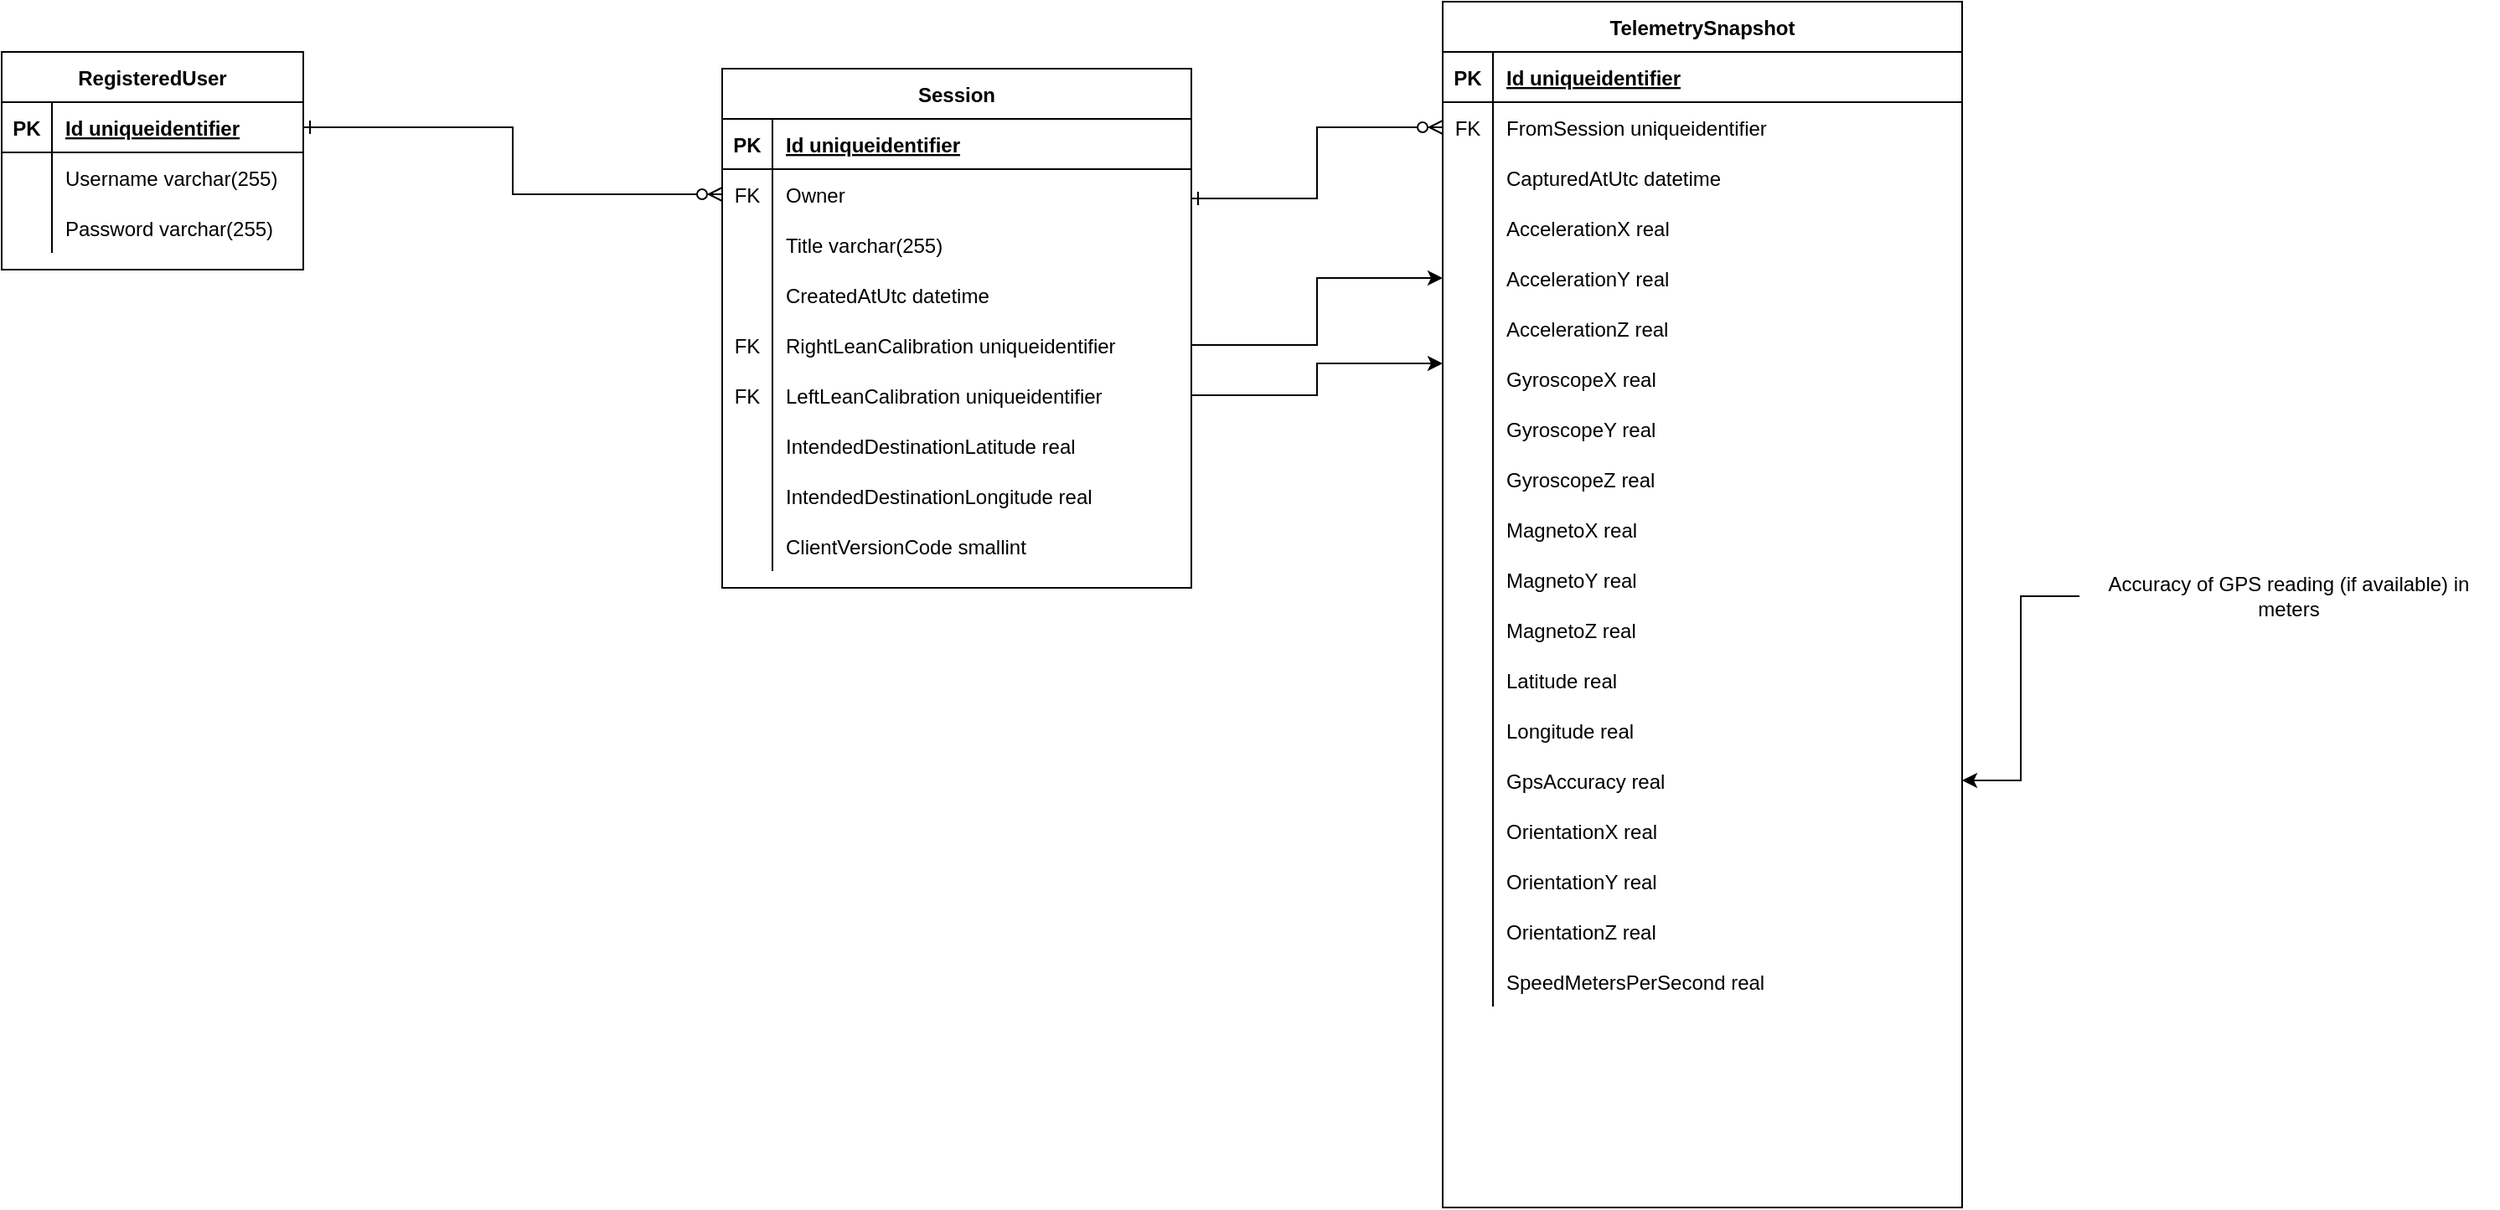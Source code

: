 <mxfile version="15.7.3" type="device"><diagram id="uxjR67eXe4s9mB2-4hJg" name="Page-1"><mxGraphModel dx="1952" dy="606" grid="1" gridSize="10" guides="1" tooltips="1" connect="1" arrows="1" fold="1" page="1" pageScale="1" pageWidth="850" pageHeight="1100" math="0" shadow="0"><root><mxCell id="0"/><mxCell id="1" parent="0"/><mxCell id="_TvXI2_eDQ4WfYmYCl9j-1" value="TelemetrySnapshot" style="shape=table;startSize=30;container=1;collapsible=1;childLayout=tableLayout;fixedRows=1;rowLines=0;fontStyle=1;align=center;resizeLast=1;" parent="1" vertex="1"><mxGeometry x="330" y="320" width="310" height="720" as="geometry"/></mxCell><mxCell id="_TvXI2_eDQ4WfYmYCl9j-2" value="" style="shape=partialRectangle;collapsible=0;dropTarget=0;pointerEvents=0;fillColor=none;top=0;left=0;bottom=1;right=0;points=[[0,0.5],[1,0.5]];portConstraint=eastwest;" parent="_TvXI2_eDQ4WfYmYCl9j-1" vertex="1"><mxGeometry y="30" width="310" height="30" as="geometry"/></mxCell><mxCell id="_TvXI2_eDQ4WfYmYCl9j-3" value="PK" style="shape=partialRectangle;connectable=0;fillColor=none;top=0;left=0;bottom=0;right=0;fontStyle=1;overflow=hidden;" parent="_TvXI2_eDQ4WfYmYCl9j-2" vertex="1"><mxGeometry width="30" height="30" as="geometry"><mxRectangle width="30" height="30" as="alternateBounds"/></mxGeometry></mxCell><mxCell id="_TvXI2_eDQ4WfYmYCl9j-4" value="Id uniqueidentifier" style="shape=partialRectangle;connectable=0;fillColor=none;top=0;left=0;bottom=0;right=0;align=left;spacingLeft=6;fontStyle=5;overflow=hidden;" parent="_TvXI2_eDQ4WfYmYCl9j-2" vertex="1"><mxGeometry x="30" width="280" height="30" as="geometry"><mxRectangle width="280" height="30" as="alternateBounds"/></mxGeometry></mxCell><mxCell id="_TvXI2_eDQ4WfYmYCl9j-45" style="shape=partialRectangle;collapsible=0;dropTarget=0;pointerEvents=0;fillColor=none;top=0;left=0;bottom=0;right=0;points=[[0,0.5],[1,0.5]];portConstraint=eastwest;" parent="_TvXI2_eDQ4WfYmYCl9j-1" vertex="1"><mxGeometry y="60" width="310" height="30" as="geometry"/></mxCell><mxCell id="_TvXI2_eDQ4WfYmYCl9j-46" value="FK" style="shape=partialRectangle;connectable=0;fillColor=none;top=0;left=0;bottom=0;right=0;editable=1;overflow=hidden;" parent="_TvXI2_eDQ4WfYmYCl9j-45" vertex="1"><mxGeometry width="30" height="30" as="geometry"><mxRectangle width="30" height="30" as="alternateBounds"/></mxGeometry></mxCell><mxCell id="_TvXI2_eDQ4WfYmYCl9j-47" value="FromSession uniqueidentifier" style="shape=partialRectangle;connectable=0;fillColor=none;top=0;left=0;bottom=0;right=0;align=left;spacingLeft=6;overflow=hidden;" parent="_TvXI2_eDQ4WfYmYCl9j-45" vertex="1"><mxGeometry x="30" width="280" height="30" as="geometry"><mxRectangle width="280" height="30" as="alternateBounds"/></mxGeometry></mxCell><mxCell id="_TvXI2_eDQ4WfYmYCl9j-5" value="" style="shape=partialRectangle;collapsible=0;dropTarget=0;pointerEvents=0;fillColor=none;top=0;left=0;bottom=0;right=0;points=[[0,0.5],[1,0.5]];portConstraint=eastwest;" parent="_TvXI2_eDQ4WfYmYCl9j-1" vertex="1"><mxGeometry y="90" width="310" height="30" as="geometry"/></mxCell><mxCell id="_TvXI2_eDQ4WfYmYCl9j-6" value="" style="shape=partialRectangle;connectable=0;fillColor=none;top=0;left=0;bottom=0;right=0;editable=1;overflow=hidden;" parent="_TvXI2_eDQ4WfYmYCl9j-5" vertex="1"><mxGeometry width="30" height="30" as="geometry"><mxRectangle width="30" height="30" as="alternateBounds"/></mxGeometry></mxCell><mxCell id="_TvXI2_eDQ4WfYmYCl9j-7" value="CapturedAtUtc datetime" style="shape=partialRectangle;connectable=0;fillColor=none;top=0;left=0;bottom=0;right=0;align=left;spacingLeft=6;overflow=hidden;" parent="_TvXI2_eDQ4WfYmYCl9j-5" vertex="1"><mxGeometry x="30" width="280" height="30" as="geometry"><mxRectangle width="280" height="30" as="alternateBounds"/></mxGeometry></mxCell><mxCell id="_TvXI2_eDQ4WfYmYCl9j-8" value="" style="shape=partialRectangle;collapsible=0;dropTarget=0;pointerEvents=0;fillColor=none;top=0;left=0;bottom=0;right=0;points=[[0,0.5],[1,0.5]];portConstraint=eastwest;" parent="_TvXI2_eDQ4WfYmYCl9j-1" vertex="1"><mxGeometry y="120" width="310" height="30" as="geometry"/></mxCell><mxCell id="_TvXI2_eDQ4WfYmYCl9j-9" value="" style="shape=partialRectangle;connectable=0;fillColor=none;top=0;left=0;bottom=0;right=0;editable=1;overflow=hidden;" parent="_TvXI2_eDQ4WfYmYCl9j-8" vertex="1"><mxGeometry width="30" height="30" as="geometry"><mxRectangle width="30" height="30" as="alternateBounds"/></mxGeometry></mxCell><mxCell id="_TvXI2_eDQ4WfYmYCl9j-10" value="AccelerationX real" style="shape=partialRectangle;connectable=0;fillColor=none;top=0;left=0;bottom=0;right=0;align=left;spacingLeft=6;overflow=hidden;" parent="_TvXI2_eDQ4WfYmYCl9j-8" vertex="1"><mxGeometry x="30" width="280" height="30" as="geometry"><mxRectangle width="280" height="30" as="alternateBounds"/></mxGeometry></mxCell><mxCell id="_TvXI2_eDQ4WfYmYCl9j-11" value="" style="shape=partialRectangle;collapsible=0;dropTarget=0;pointerEvents=0;fillColor=none;top=0;left=0;bottom=0;right=0;points=[[0,0.5],[1,0.5]];portConstraint=eastwest;" parent="_TvXI2_eDQ4WfYmYCl9j-1" vertex="1"><mxGeometry y="150" width="310" height="30" as="geometry"/></mxCell><mxCell id="_TvXI2_eDQ4WfYmYCl9j-12" value="" style="shape=partialRectangle;connectable=0;fillColor=none;top=0;left=0;bottom=0;right=0;editable=1;overflow=hidden;" parent="_TvXI2_eDQ4WfYmYCl9j-11" vertex="1"><mxGeometry width="30" height="30" as="geometry"><mxRectangle width="30" height="30" as="alternateBounds"/></mxGeometry></mxCell><mxCell id="_TvXI2_eDQ4WfYmYCl9j-13" value="AccelerationY real" style="shape=partialRectangle;connectable=0;fillColor=none;top=0;left=0;bottom=0;right=0;align=left;spacingLeft=6;overflow=hidden;" parent="_TvXI2_eDQ4WfYmYCl9j-11" vertex="1"><mxGeometry x="30" width="280" height="30" as="geometry"><mxRectangle width="280" height="30" as="alternateBounds"/></mxGeometry></mxCell><mxCell id="_TvXI2_eDQ4WfYmYCl9j-14" style="shape=partialRectangle;collapsible=0;dropTarget=0;pointerEvents=0;fillColor=none;top=0;left=0;bottom=0;right=0;points=[[0,0.5],[1,0.5]];portConstraint=eastwest;" parent="_TvXI2_eDQ4WfYmYCl9j-1" vertex="1"><mxGeometry y="180" width="310" height="30" as="geometry"/></mxCell><mxCell id="_TvXI2_eDQ4WfYmYCl9j-15" style="shape=partialRectangle;connectable=0;fillColor=none;top=0;left=0;bottom=0;right=0;editable=1;overflow=hidden;" parent="_TvXI2_eDQ4WfYmYCl9j-14" vertex="1"><mxGeometry width="30" height="30" as="geometry"><mxRectangle width="30" height="30" as="alternateBounds"/></mxGeometry></mxCell><mxCell id="_TvXI2_eDQ4WfYmYCl9j-16" value="AccelerationZ real" style="shape=partialRectangle;connectable=0;fillColor=none;top=0;left=0;bottom=0;right=0;align=left;spacingLeft=6;overflow=hidden;" parent="_TvXI2_eDQ4WfYmYCl9j-14" vertex="1"><mxGeometry x="30" width="280" height="30" as="geometry"><mxRectangle width="280" height="30" as="alternateBounds"/></mxGeometry></mxCell><mxCell id="_TvXI2_eDQ4WfYmYCl9j-17" style="shape=partialRectangle;collapsible=0;dropTarget=0;pointerEvents=0;fillColor=none;top=0;left=0;bottom=0;right=0;points=[[0,0.5],[1,0.5]];portConstraint=eastwest;" parent="_TvXI2_eDQ4WfYmYCl9j-1" vertex="1"><mxGeometry y="210" width="310" height="30" as="geometry"/></mxCell><mxCell id="_TvXI2_eDQ4WfYmYCl9j-18" style="shape=partialRectangle;connectable=0;fillColor=none;top=0;left=0;bottom=0;right=0;editable=1;overflow=hidden;" parent="_TvXI2_eDQ4WfYmYCl9j-17" vertex="1"><mxGeometry width="30" height="30" as="geometry"><mxRectangle width="30" height="30" as="alternateBounds"/></mxGeometry></mxCell><mxCell id="_TvXI2_eDQ4WfYmYCl9j-19" value="GyroscopeX real" style="shape=partialRectangle;connectable=0;fillColor=none;top=0;left=0;bottom=0;right=0;align=left;spacingLeft=6;overflow=hidden;" parent="_TvXI2_eDQ4WfYmYCl9j-17" vertex="1"><mxGeometry x="30" width="280" height="30" as="geometry"><mxRectangle width="280" height="30" as="alternateBounds"/></mxGeometry></mxCell><mxCell id="_TvXI2_eDQ4WfYmYCl9j-20" style="shape=partialRectangle;collapsible=0;dropTarget=0;pointerEvents=0;fillColor=none;top=0;left=0;bottom=0;right=0;points=[[0,0.5],[1,0.5]];portConstraint=eastwest;" parent="_TvXI2_eDQ4WfYmYCl9j-1" vertex="1"><mxGeometry y="240" width="310" height="30" as="geometry"/></mxCell><mxCell id="_TvXI2_eDQ4WfYmYCl9j-21" style="shape=partialRectangle;connectable=0;fillColor=none;top=0;left=0;bottom=0;right=0;editable=1;overflow=hidden;" parent="_TvXI2_eDQ4WfYmYCl9j-20" vertex="1"><mxGeometry width="30" height="30" as="geometry"><mxRectangle width="30" height="30" as="alternateBounds"/></mxGeometry></mxCell><mxCell id="_TvXI2_eDQ4WfYmYCl9j-22" value="GyroscopeY real" style="shape=partialRectangle;connectable=0;fillColor=none;top=0;left=0;bottom=0;right=0;align=left;spacingLeft=6;overflow=hidden;" parent="_TvXI2_eDQ4WfYmYCl9j-20" vertex="1"><mxGeometry x="30" width="280" height="30" as="geometry"><mxRectangle width="280" height="30" as="alternateBounds"/></mxGeometry></mxCell><mxCell id="_TvXI2_eDQ4WfYmYCl9j-23" style="shape=partialRectangle;collapsible=0;dropTarget=0;pointerEvents=0;fillColor=none;top=0;left=0;bottom=0;right=0;points=[[0,0.5],[1,0.5]];portConstraint=eastwest;" parent="_TvXI2_eDQ4WfYmYCl9j-1" vertex="1"><mxGeometry y="270" width="310" height="30" as="geometry"/></mxCell><mxCell id="_TvXI2_eDQ4WfYmYCl9j-24" style="shape=partialRectangle;connectable=0;fillColor=none;top=0;left=0;bottom=0;right=0;editable=1;overflow=hidden;" parent="_TvXI2_eDQ4WfYmYCl9j-23" vertex="1"><mxGeometry width="30" height="30" as="geometry"><mxRectangle width="30" height="30" as="alternateBounds"/></mxGeometry></mxCell><mxCell id="_TvXI2_eDQ4WfYmYCl9j-25" value="GyroscopeZ real" style="shape=partialRectangle;connectable=0;fillColor=none;top=0;left=0;bottom=0;right=0;align=left;spacingLeft=6;overflow=hidden;" parent="_TvXI2_eDQ4WfYmYCl9j-23" vertex="1"><mxGeometry x="30" width="280" height="30" as="geometry"><mxRectangle width="280" height="30" as="alternateBounds"/></mxGeometry></mxCell><mxCell id="_TvXI2_eDQ4WfYmYCl9j-49" style="shape=partialRectangle;collapsible=0;dropTarget=0;pointerEvents=0;fillColor=none;top=0;left=0;bottom=0;right=0;points=[[0,0.5],[1,0.5]];portConstraint=eastwest;" parent="_TvXI2_eDQ4WfYmYCl9j-1" vertex="1"><mxGeometry y="300" width="310" height="30" as="geometry"/></mxCell><mxCell id="_TvXI2_eDQ4WfYmYCl9j-50" style="shape=partialRectangle;connectable=0;fillColor=none;top=0;left=0;bottom=0;right=0;editable=1;overflow=hidden;" parent="_TvXI2_eDQ4WfYmYCl9j-49" vertex="1"><mxGeometry width="30" height="30" as="geometry"><mxRectangle width="30" height="30" as="alternateBounds"/></mxGeometry></mxCell><mxCell id="_TvXI2_eDQ4WfYmYCl9j-51" value="MagnetoX real" style="shape=partialRectangle;connectable=0;fillColor=none;top=0;left=0;bottom=0;right=0;align=left;spacingLeft=6;overflow=hidden;" parent="_TvXI2_eDQ4WfYmYCl9j-49" vertex="1"><mxGeometry x="30" width="280" height="30" as="geometry"><mxRectangle width="280" height="30" as="alternateBounds"/></mxGeometry></mxCell><mxCell id="_TvXI2_eDQ4WfYmYCl9j-52" style="shape=partialRectangle;collapsible=0;dropTarget=0;pointerEvents=0;fillColor=none;top=0;left=0;bottom=0;right=0;points=[[0,0.5],[1,0.5]];portConstraint=eastwest;" parent="_TvXI2_eDQ4WfYmYCl9j-1" vertex="1"><mxGeometry y="330" width="310" height="30" as="geometry"/></mxCell><mxCell id="_TvXI2_eDQ4WfYmYCl9j-53" style="shape=partialRectangle;connectable=0;fillColor=none;top=0;left=0;bottom=0;right=0;editable=1;overflow=hidden;" parent="_TvXI2_eDQ4WfYmYCl9j-52" vertex="1"><mxGeometry width="30" height="30" as="geometry"><mxRectangle width="30" height="30" as="alternateBounds"/></mxGeometry></mxCell><mxCell id="_TvXI2_eDQ4WfYmYCl9j-54" value="MagnetoY real" style="shape=partialRectangle;connectable=0;fillColor=none;top=0;left=0;bottom=0;right=0;align=left;spacingLeft=6;overflow=hidden;" parent="_TvXI2_eDQ4WfYmYCl9j-52" vertex="1"><mxGeometry x="30" width="280" height="30" as="geometry"><mxRectangle width="280" height="30" as="alternateBounds"/></mxGeometry></mxCell><mxCell id="_TvXI2_eDQ4WfYmYCl9j-55" style="shape=partialRectangle;collapsible=0;dropTarget=0;pointerEvents=0;fillColor=none;top=0;left=0;bottom=0;right=0;points=[[0,0.5],[1,0.5]];portConstraint=eastwest;" parent="_TvXI2_eDQ4WfYmYCl9j-1" vertex="1"><mxGeometry y="360" width="310" height="30" as="geometry"/></mxCell><mxCell id="_TvXI2_eDQ4WfYmYCl9j-56" style="shape=partialRectangle;connectable=0;fillColor=none;top=0;left=0;bottom=0;right=0;editable=1;overflow=hidden;" parent="_TvXI2_eDQ4WfYmYCl9j-55" vertex="1"><mxGeometry width="30" height="30" as="geometry"><mxRectangle width="30" height="30" as="alternateBounds"/></mxGeometry></mxCell><mxCell id="_TvXI2_eDQ4WfYmYCl9j-57" value="MagnetoZ real" style="shape=partialRectangle;connectable=0;fillColor=none;top=0;left=0;bottom=0;right=0;align=left;spacingLeft=6;overflow=hidden;" parent="_TvXI2_eDQ4WfYmYCl9j-55" vertex="1"><mxGeometry x="30" width="280" height="30" as="geometry"><mxRectangle width="280" height="30" as="alternateBounds"/></mxGeometry></mxCell><mxCell id="_TvXI2_eDQ4WfYmYCl9j-26" style="shape=partialRectangle;collapsible=0;dropTarget=0;pointerEvents=0;fillColor=none;top=0;left=0;bottom=0;right=0;points=[[0,0.5],[1,0.5]];portConstraint=eastwest;" parent="_TvXI2_eDQ4WfYmYCl9j-1" vertex="1"><mxGeometry y="390" width="310" height="30" as="geometry"/></mxCell><mxCell id="_TvXI2_eDQ4WfYmYCl9j-27" style="shape=partialRectangle;connectable=0;fillColor=none;top=0;left=0;bottom=0;right=0;editable=1;overflow=hidden;" parent="_TvXI2_eDQ4WfYmYCl9j-26" vertex="1"><mxGeometry width="30" height="30" as="geometry"><mxRectangle width="30" height="30" as="alternateBounds"/></mxGeometry></mxCell><mxCell id="_TvXI2_eDQ4WfYmYCl9j-28" value="Latitude real" style="shape=partialRectangle;connectable=0;fillColor=none;top=0;left=0;bottom=0;right=0;align=left;spacingLeft=6;overflow=hidden;" parent="_TvXI2_eDQ4WfYmYCl9j-26" vertex="1"><mxGeometry x="30" width="280" height="30" as="geometry"><mxRectangle width="280" height="30" as="alternateBounds"/></mxGeometry></mxCell><mxCell id="_TvXI2_eDQ4WfYmYCl9j-29" style="shape=partialRectangle;collapsible=0;dropTarget=0;pointerEvents=0;fillColor=none;top=0;left=0;bottom=0;right=0;points=[[0,0.5],[1,0.5]];portConstraint=eastwest;" parent="_TvXI2_eDQ4WfYmYCl9j-1" vertex="1"><mxGeometry y="420" width="310" height="30" as="geometry"/></mxCell><mxCell id="_TvXI2_eDQ4WfYmYCl9j-30" style="shape=partialRectangle;connectable=0;fillColor=none;top=0;left=0;bottom=0;right=0;editable=1;overflow=hidden;" parent="_TvXI2_eDQ4WfYmYCl9j-29" vertex="1"><mxGeometry width="30" height="30" as="geometry"><mxRectangle width="30" height="30" as="alternateBounds"/></mxGeometry></mxCell><mxCell id="_TvXI2_eDQ4WfYmYCl9j-31" value="Longitude real" style="shape=partialRectangle;connectable=0;fillColor=none;top=0;left=0;bottom=0;right=0;align=left;spacingLeft=6;overflow=hidden;" parent="_TvXI2_eDQ4WfYmYCl9j-29" vertex="1"><mxGeometry x="30" width="280" height="30" as="geometry"><mxRectangle width="280" height="30" as="alternateBounds"/></mxGeometry></mxCell><mxCell id="zHladsu6NGd9rhlaNB7A-1" style="shape=partialRectangle;collapsible=0;dropTarget=0;pointerEvents=0;fillColor=none;top=0;left=0;bottom=0;right=0;points=[[0,0.5],[1,0.5]];portConstraint=eastwest;" parent="_TvXI2_eDQ4WfYmYCl9j-1" vertex="1"><mxGeometry y="450" width="310" height="30" as="geometry"/></mxCell><mxCell id="zHladsu6NGd9rhlaNB7A-2" style="shape=partialRectangle;connectable=0;fillColor=none;top=0;left=0;bottom=0;right=0;editable=1;overflow=hidden;" parent="zHladsu6NGd9rhlaNB7A-1" vertex="1"><mxGeometry width="30" height="30" as="geometry"><mxRectangle width="30" height="30" as="alternateBounds"/></mxGeometry></mxCell><mxCell id="zHladsu6NGd9rhlaNB7A-3" value="GpsAccuracy real" style="shape=partialRectangle;connectable=0;fillColor=none;top=0;left=0;bottom=0;right=0;align=left;spacingLeft=6;overflow=hidden;" parent="zHladsu6NGd9rhlaNB7A-1" vertex="1"><mxGeometry x="30" width="280" height="30" as="geometry"><mxRectangle width="280" height="30" as="alternateBounds"/></mxGeometry></mxCell><mxCell id="P8bGdONdd6ahZ45l8Bpt-1" style="shape=partialRectangle;collapsible=0;dropTarget=0;pointerEvents=0;fillColor=none;top=0;left=0;bottom=0;right=0;points=[[0,0.5],[1,0.5]];portConstraint=eastwest;" parent="_TvXI2_eDQ4WfYmYCl9j-1" vertex="1"><mxGeometry y="480" width="310" height="30" as="geometry"/></mxCell><mxCell id="P8bGdONdd6ahZ45l8Bpt-2" style="shape=partialRectangle;connectable=0;fillColor=none;top=0;left=0;bottom=0;right=0;editable=1;overflow=hidden;" parent="P8bGdONdd6ahZ45l8Bpt-1" vertex="1"><mxGeometry width="30" height="30" as="geometry"><mxRectangle width="30" height="30" as="alternateBounds"/></mxGeometry></mxCell><mxCell id="P8bGdONdd6ahZ45l8Bpt-3" value="OrientationX real" style="shape=partialRectangle;connectable=0;fillColor=none;top=0;left=0;bottom=0;right=0;align=left;spacingLeft=6;overflow=hidden;" parent="P8bGdONdd6ahZ45l8Bpt-1" vertex="1"><mxGeometry x="30" width="280" height="30" as="geometry"><mxRectangle width="280" height="30" as="alternateBounds"/></mxGeometry></mxCell><mxCell id="P8bGdONdd6ahZ45l8Bpt-4" style="shape=partialRectangle;collapsible=0;dropTarget=0;pointerEvents=0;fillColor=none;top=0;left=0;bottom=0;right=0;points=[[0,0.5],[1,0.5]];portConstraint=eastwest;" parent="_TvXI2_eDQ4WfYmYCl9j-1" vertex="1"><mxGeometry y="510" width="310" height="30" as="geometry"/></mxCell><mxCell id="P8bGdONdd6ahZ45l8Bpt-5" style="shape=partialRectangle;connectable=0;fillColor=none;top=0;left=0;bottom=0;right=0;editable=1;overflow=hidden;" parent="P8bGdONdd6ahZ45l8Bpt-4" vertex="1"><mxGeometry width="30" height="30" as="geometry"><mxRectangle width="30" height="30" as="alternateBounds"/></mxGeometry></mxCell><mxCell id="P8bGdONdd6ahZ45l8Bpt-6" value="OrientationY real" style="shape=partialRectangle;connectable=0;fillColor=none;top=0;left=0;bottom=0;right=0;align=left;spacingLeft=6;overflow=hidden;" parent="P8bGdONdd6ahZ45l8Bpt-4" vertex="1"><mxGeometry x="30" width="280" height="30" as="geometry"><mxRectangle width="280" height="30" as="alternateBounds"/></mxGeometry></mxCell><mxCell id="P8bGdONdd6ahZ45l8Bpt-7" style="shape=partialRectangle;collapsible=0;dropTarget=0;pointerEvents=0;fillColor=none;top=0;left=0;bottom=0;right=0;points=[[0,0.5],[1,0.5]];portConstraint=eastwest;" parent="_TvXI2_eDQ4WfYmYCl9j-1" vertex="1"><mxGeometry y="540" width="310" height="30" as="geometry"/></mxCell><mxCell id="P8bGdONdd6ahZ45l8Bpt-8" style="shape=partialRectangle;connectable=0;fillColor=none;top=0;left=0;bottom=0;right=0;editable=1;overflow=hidden;" parent="P8bGdONdd6ahZ45l8Bpt-7" vertex="1"><mxGeometry width="30" height="30" as="geometry"><mxRectangle width="30" height="30" as="alternateBounds"/></mxGeometry></mxCell><mxCell id="P8bGdONdd6ahZ45l8Bpt-9" value="OrientationZ real" style="shape=partialRectangle;connectable=0;fillColor=none;top=0;left=0;bottom=0;right=0;align=left;spacingLeft=6;overflow=hidden;" parent="P8bGdONdd6ahZ45l8Bpt-7" vertex="1"><mxGeometry x="30" width="280" height="30" as="geometry"><mxRectangle width="280" height="30" as="alternateBounds"/></mxGeometry></mxCell><mxCell id="u3tcrh60x8i_aOsuO-bF-1" style="shape=partialRectangle;collapsible=0;dropTarget=0;pointerEvents=0;fillColor=none;top=0;left=0;bottom=0;right=0;points=[[0,0.5],[1,0.5]];portConstraint=eastwest;" vertex="1" parent="_TvXI2_eDQ4WfYmYCl9j-1"><mxGeometry y="570" width="310" height="30" as="geometry"/></mxCell><mxCell id="u3tcrh60x8i_aOsuO-bF-2" style="shape=partialRectangle;connectable=0;fillColor=none;top=0;left=0;bottom=0;right=0;editable=1;overflow=hidden;" vertex="1" parent="u3tcrh60x8i_aOsuO-bF-1"><mxGeometry width="30" height="30" as="geometry"><mxRectangle width="30" height="30" as="alternateBounds"/></mxGeometry></mxCell><mxCell id="u3tcrh60x8i_aOsuO-bF-3" value="SpeedMetersPerSecond real" style="shape=partialRectangle;connectable=0;fillColor=none;top=0;left=0;bottom=0;right=0;align=left;spacingLeft=6;overflow=hidden;" vertex="1" parent="u3tcrh60x8i_aOsuO-bF-1"><mxGeometry x="30" width="280" height="30" as="geometry"><mxRectangle width="280" height="30" as="alternateBounds"/></mxGeometry></mxCell><mxCell id="_TvXI2_eDQ4WfYmYCl9j-32" value="Session" style="shape=table;startSize=30;container=1;collapsible=1;childLayout=tableLayout;fixedRows=1;rowLines=0;fontStyle=1;align=center;resizeLast=1;" parent="1" vertex="1"><mxGeometry x="-100" y="360" width="280" height="310" as="geometry"/></mxCell><mxCell id="_TvXI2_eDQ4WfYmYCl9j-33" value="" style="shape=partialRectangle;collapsible=0;dropTarget=0;pointerEvents=0;fillColor=none;top=0;left=0;bottom=1;right=0;points=[[0,0.5],[1,0.5]];portConstraint=eastwest;" parent="_TvXI2_eDQ4WfYmYCl9j-32" vertex="1"><mxGeometry y="30" width="280" height="30" as="geometry"/></mxCell><mxCell id="_TvXI2_eDQ4WfYmYCl9j-34" value="PK" style="shape=partialRectangle;connectable=0;fillColor=none;top=0;left=0;bottom=0;right=0;fontStyle=1;overflow=hidden;" parent="_TvXI2_eDQ4WfYmYCl9j-33" vertex="1"><mxGeometry width="30" height="30" as="geometry"><mxRectangle width="30" height="30" as="alternateBounds"/></mxGeometry></mxCell><mxCell id="_TvXI2_eDQ4WfYmYCl9j-35" value="Id uniqueidentifier" style="shape=partialRectangle;connectable=0;fillColor=none;top=0;left=0;bottom=0;right=0;align=left;spacingLeft=6;fontStyle=5;overflow=hidden;" parent="_TvXI2_eDQ4WfYmYCl9j-33" vertex="1"><mxGeometry x="30" width="250" height="30" as="geometry"><mxRectangle width="250" height="30" as="alternateBounds"/></mxGeometry></mxCell><mxCell id="_TvXI2_eDQ4WfYmYCl9j-36" value="" style="shape=partialRectangle;collapsible=0;dropTarget=0;pointerEvents=0;fillColor=none;top=0;left=0;bottom=0;right=0;points=[[0,0.5],[1,0.5]];portConstraint=eastwest;" parent="_TvXI2_eDQ4WfYmYCl9j-32" vertex="1"><mxGeometry y="60" width="280" height="30" as="geometry"/></mxCell><mxCell id="_TvXI2_eDQ4WfYmYCl9j-37" value="FK" style="shape=partialRectangle;connectable=0;fillColor=none;top=0;left=0;bottom=0;right=0;editable=1;overflow=hidden;" parent="_TvXI2_eDQ4WfYmYCl9j-36" vertex="1"><mxGeometry width="30" height="30" as="geometry"><mxRectangle width="30" height="30" as="alternateBounds"/></mxGeometry></mxCell><mxCell id="_TvXI2_eDQ4WfYmYCl9j-38" value="Owner" style="shape=partialRectangle;connectable=0;fillColor=none;top=0;left=0;bottom=0;right=0;align=left;spacingLeft=6;overflow=hidden;" parent="_TvXI2_eDQ4WfYmYCl9j-36" vertex="1"><mxGeometry x="30" width="250" height="30" as="geometry"><mxRectangle width="250" height="30" as="alternateBounds"/></mxGeometry></mxCell><mxCell id="utBm115BUwZT5mW696Ef-1" style="shape=partialRectangle;collapsible=0;dropTarget=0;pointerEvents=0;fillColor=none;top=0;left=0;bottom=0;right=0;points=[[0,0.5],[1,0.5]];portConstraint=eastwest;" parent="_TvXI2_eDQ4WfYmYCl9j-32" vertex="1"><mxGeometry y="90" width="280" height="30" as="geometry"/></mxCell><mxCell id="utBm115BUwZT5mW696Ef-2" style="shape=partialRectangle;connectable=0;fillColor=none;top=0;left=0;bottom=0;right=0;editable=1;overflow=hidden;" parent="utBm115BUwZT5mW696Ef-1" vertex="1"><mxGeometry width="30" height="30" as="geometry"><mxRectangle width="30" height="30" as="alternateBounds"/></mxGeometry></mxCell><mxCell id="utBm115BUwZT5mW696Ef-3" value="Title varchar(255)" style="shape=partialRectangle;connectable=0;fillColor=none;top=0;left=0;bottom=0;right=0;align=left;spacingLeft=6;overflow=hidden;" parent="utBm115BUwZT5mW696Ef-1" vertex="1"><mxGeometry x="30" width="250" height="30" as="geometry"><mxRectangle width="250" height="30" as="alternateBounds"/></mxGeometry></mxCell><mxCell id="utBm115BUwZT5mW696Ef-4" style="shape=partialRectangle;collapsible=0;dropTarget=0;pointerEvents=0;fillColor=none;top=0;left=0;bottom=0;right=0;points=[[0,0.5],[1,0.5]];portConstraint=eastwest;" parent="_TvXI2_eDQ4WfYmYCl9j-32" vertex="1"><mxGeometry y="120" width="280" height="30" as="geometry"/></mxCell><mxCell id="utBm115BUwZT5mW696Ef-5" style="shape=partialRectangle;connectable=0;fillColor=none;top=0;left=0;bottom=0;right=0;editable=1;overflow=hidden;" parent="utBm115BUwZT5mW696Ef-4" vertex="1"><mxGeometry width="30" height="30" as="geometry"><mxRectangle width="30" height="30" as="alternateBounds"/></mxGeometry></mxCell><mxCell id="utBm115BUwZT5mW696Ef-6" value="CreatedAtUtc datetime" style="shape=partialRectangle;connectable=0;fillColor=none;top=0;left=0;bottom=0;right=0;align=left;spacingLeft=6;overflow=hidden;" parent="utBm115BUwZT5mW696Ef-4" vertex="1"><mxGeometry x="30" width="250" height="30" as="geometry"><mxRectangle width="250" height="30" as="alternateBounds"/></mxGeometry></mxCell><mxCell id="utBm115BUwZT5mW696Ef-7" style="shape=partialRectangle;collapsible=0;dropTarget=0;pointerEvents=0;fillColor=none;top=0;left=0;bottom=0;right=0;points=[[0,0.5],[1,0.5]];portConstraint=eastwest;" parent="_TvXI2_eDQ4WfYmYCl9j-32" vertex="1"><mxGeometry y="150" width="280" height="30" as="geometry"/></mxCell><mxCell id="utBm115BUwZT5mW696Ef-8" value="FK" style="shape=partialRectangle;connectable=0;fillColor=none;top=0;left=0;bottom=0;right=0;editable=1;overflow=hidden;" parent="utBm115BUwZT5mW696Ef-7" vertex="1"><mxGeometry width="30" height="30" as="geometry"><mxRectangle width="30" height="30" as="alternateBounds"/></mxGeometry></mxCell><mxCell id="utBm115BUwZT5mW696Ef-9" value="RightLeanCalibration uniqueidentifier" style="shape=partialRectangle;connectable=0;fillColor=none;top=0;left=0;bottom=0;right=0;align=left;spacingLeft=6;overflow=hidden;" parent="utBm115BUwZT5mW696Ef-7" vertex="1"><mxGeometry x="30" width="250" height="30" as="geometry"><mxRectangle width="250" height="30" as="alternateBounds"/></mxGeometry></mxCell><mxCell id="utBm115BUwZT5mW696Ef-10" style="shape=partialRectangle;collapsible=0;dropTarget=0;pointerEvents=0;fillColor=none;top=0;left=0;bottom=0;right=0;points=[[0,0.5],[1,0.5]];portConstraint=eastwest;" parent="_TvXI2_eDQ4WfYmYCl9j-32" vertex="1"><mxGeometry y="180" width="280" height="30" as="geometry"/></mxCell><mxCell id="utBm115BUwZT5mW696Ef-11" value="FK" style="shape=partialRectangle;connectable=0;fillColor=none;top=0;left=0;bottom=0;right=0;editable=1;overflow=hidden;" parent="utBm115BUwZT5mW696Ef-10" vertex="1"><mxGeometry width="30" height="30" as="geometry"><mxRectangle width="30" height="30" as="alternateBounds"/></mxGeometry></mxCell><mxCell id="utBm115BUwZT5mW696Ef-12" value="LeftLeanCalibration uniqueidentifier" style="shape=partialRectangle;connectable=0;fillColor=none;top=0;left=0;bottom=0;right=0;align=left;spacingLeft=6;overflow=hidden;" parent="utBm115BUwZT5mW696Ef-10" vertex="1"><mxGeometry x="30" width="250" height="30" as="geometry"><mxRectangle width="250" height="30" as="alternateBounds"/></mxGeometry></mxCell><mxCell id="wybfGGC1WaVDYJ-UWKmN-1" style="shape=partialRectangle;collapsible=0;dropTarget=0;pointerEvents=0;fillColor=none;top=0;left=0;bottom=0;right=0;points=[[0,0.5],[1,0.5]];portConstraint=eastwest;" parent="_TvXI2_eDQ4WfYmYCl9j-32" vertex="1"><mxGeometry y="210" width="280" height="30" as="geometry"/></mxCell><mxCell id="wybfGGC1WaVDYJ-UWKmN-2" style="shape=partialRectangle;connectable=0;fillColor=none;top=0;left=0;bottom=0;right=0;editable=1;overflow=hidden;" parent="wybfGGC1WaVDYJ-UWKmN-1" vertex="1"><mxGeometry width="30" height="30" as="geometry"><mxRectangle width="30" height="30" as="alternateBounds"/></mxGeometry></mxCell><mxCell id="wybfGGC1WaVDYJ-UWKmN-3" value="IntendedDestinationLatitude real" style="shape=partialRectangle;connectable=0;fillColor=none;top=0;left=0;bottom=0;right=0;align=left;spacingLeft=6;overflow=hidden;" parent="wybfGGC1WaVDYJ-UWKmN-1" vertex="1"><mxGeometry x="30" width="250" height="30" as="geometry"><mxRectangle width="250" height="30" as="alternateBounds"/></mxGeometry></mxCell><mxCell id="wybfGGC1WaVDYJ-UWKmN-4" style="shape=partialRectangle;collapsible=0;dropTarget=0;pointerEvents=0;fillColor=none;top=0;left=0;bottom=0;right=0;points=[[0,0.5],[1,0.5]];portConstraint=eastwest;" parent="_TvXI2_eDQ4WfYmYCl9j-32" vertex="1"><mxGeometry y="240" width="280" height="30" as="geometry"/></mxCell><mxCell id="wybfGGC1WaVDYJ-UWKmN-5" style="shape=partialRectangle;connectable=0;fillColor=none;top=0;left=0;bottom=0;right=0;editable=1;overflow=hidden;" parent="wybfGGC1WaVDYJ-UWKmN-4" vertex="1"><mxGeometry width="30" height="30" as="geometry"><mxRectangle width="30" height="30" as="alternateBounds"/></mxGeometry></mxCell><mxCell id="wybfGGC1WaVDYJ-UWKmN-6" value="IntendedDestinationLongitude real" style="shape=partialRectangle;connectable=0;fillColor=none;top=0;left=0;bottom=0;right=0;align=left;spacingLeft=6;overflow=hidden;" parent="wybfGGC1WaVDYJ-UWKmN-4" vertex="1"><mxGeometry x="30" width="250" height="30" as="geometry"><mxRectangle width="250" height="30" as="alternateBounds"/></mxGeometry></mxCell><mxCell id="5yce9T9qCDiibj2jsXiG-1" style="shape=partialRectangle;collapsible=0;dropTarget=0;pointerEvents=0;fillColor=none;top=0;left=0;bottom=0;right=0;points=[[0,0.5],[1,0.5]];portConstraint=eastwest;" parent="_TvXI2_eDQ4WfYmYCl9j-32" vertex="1"><mxGeometry y="270" width="280" height="30" as="geometry"/></mxCell><mxCell id="5yce9T9qCDiibj2jsXiG-2" style="shape=partialRectangle;connectable=0;fillColor=none;top=0;left=0;bottom=0;right=0;editable=1;overflow=hidden;" parent="5yce9T9qCDiibj2jsXiG-1" vertex="1"><mxGeometry width="30" height="30" as="geometry"><mxRectangle width="30" height="30" as="alternateBounds"/></mxGeometry></mxCell><mxCell id="5yce9T9qCDiibj2jsXiG-3" value="ClientVersionCode smallint" style="shape=partialRectangle;connectable=0;fillColor=none;top=0;left=0;bottom=0;right=0;align=left;spacingLeft=6;overflow=hidden;" parent="5yce9T9qCDiibj2jsXiG-1" vertex="1"><mxGeometry x="30" width="250" height="30" as="geometry"><mxRectangle width="250" height="30" as="alternateBounds"/></mxGeometry></mxCell><mxCell id="_TvXI2_eDQ4WfYmYCl9j-48" style="edgeStyle=orthogonalEdgeStyle;rounded=0;orthogonalLoop=1;jettySize=auto;html=1;exitX=0;exitY=0.5;exitDx=0;exitDy=0;entryX=1;entryY=0.25;entryDx=0;entryDy=0;endArrow=ERone;endFill=0;startArrow=ERzeroToMany;startFill=1;" parent="1" source="_TvXI2_eDQ4WfYmYCl9j-45" target="_TvXI2_eDQ4WfYmYCl9j-32" edge="1"><mxGeometry relative="1" as="geometry"/></mxCell><mxCell id="_TvXI2_eDQ4WfYmYCl9j-58" value="RegisteredUser" style="shape=table;startSize=30;container=1;collapsible=1;childLayout=tableLayout;fixedRows=1;rowLines=0;fontStyle=1;align=center;resizeLast=1;" parent="1" vertex="1"><mxGeometry x="-530" y="350" width="180" height="130" as="geometry"/></mxCell><mxCell id="_TvXI2_eDQ4WfYmYCl9j-59" value="" style="shape=partialRectangle;collapsible=0;dropTarget=0;pointerEvents=0;fillColor=none;top=0;left=0;bottom=1;right=0;points=[[0,0.5],[1,0.5]];portConstraint=eastwest;" parent="_TvXI2_eDQ4WfYmYCl9j-58" vertex="1"><mxGeometry y="30" width="180" height="30" as="geometry"/></mxCell><mxCell id="_TvXI2_eDQ4WfYmYCl9j-60" value="PK" style="shape=partialRectangle;connectable=0;fillColor=none;top=0;left=0;bottom=0;right=0;fontStyle=1;overflow=hidden;" parent="_TvXI2_eDQ4WfYmYCl9j-59" vertex="1"><mxGeometry width="30" height="30" as="geometry"><mxRectangle width="30" height="30" as="alternateBounds"/></mxGeometry></mxCell><mxCell id="_TvXI2_eDQ4WfYmYCl9j-61" value="Id uniqueidentifier" style="shape=partialRectangle;connectable=0;fillColor=none;top=0;left=0;bottom=0;right=0;align=left;spacingLeft=6;fontStyle=5;overflow=hidden;" parent="_TvXI2_eDQ4WfYmYCl9j-59" vertex="1"><mxGeometry x="30" width="150" height="30" as="geometry"><mxRectangle width="150" height="30" as="alternateBounds"/></mxGeometry></mxCell><mxCell id="_TvXI2_eDQ4WfYmYCl9j-62" value="" style="shape=partialRectangle;collapsible=0;dropTarget=0;pointerEvents=0;fillColor=none;top=0;left=0;bottom=0;right=0;points=[[0,0.5],[1,0.5]];portConstraint=eastwest;" parent="_TvXI2_eDQ4WfYmYCl9j-58" vertex="1"><mxGeometry y="60" width="180" height="30" as="geometry"/></mxCell><mxCell id="_TvXI2_eDQ4WfYmYCl9j-63" value="" style="shape=partialRectangle;connectable=0;fillColor=none;top=0;left=0;bottom=0;right=0;editable=1;overflow=hidden;" parent="_TvXI2_eDQ4WfYmYCl9j-62" vertex="1"><mxGeometry width="30" height="30" as="geometry"><mxRectangle width="30" height="30" as="alternateBounds"/></mxGeometry></mxCell><mxCell id="_TvXI2_eDQ4WfYmYCl9j-64" value="Username varchar(255)" style="shape=partialRectangle;connectable=0;fillColor=none;top=0;left=0;bottom=0;right=0;align=left;spacingLeft=6;overflow=hidden;" parent="_TvXI2_eDQ4WfYmYCl9j-62" vertex="1"><mxGeometry x="30" width="150" height="30" as="geometry"><mxRectangle width="150" height="30" as="alternateBounds"/></mxGeometry></mxCell><mxCell id="_TvXI2_eDQ4WfYmYCl9j-65" value="" style="shape=partialRectangle;collapsible=0;dropTarget=0;pointerEvents=0;fillColor=none;top=0;left=0;bottom=0;right=0;points=[[0,0.5],[1,0.5]];portConstraint=eastwest;" parent="_TvXI2_eDQ4WfYmYCl9j-58" vertex="1"><mxGeometry y="90" width="180" height="30" as="geometry"/></mxCell><mxCell id="_TvXI2_eDQ4WfYmYCl9j-66" value="" style="shape=partialRectangle;connectable=0;fillColor=none;top=0;left=0;bottom=0;right=0;editable=1;overflow=hidden;" parent="_TvXI2_eDQ4WfYmYCl9j-65" vertex="1"><mxGeometry width="30" height="30" as="geometry"><mxRectangle width="30" height="30" as="alternateBounds"/></mxGeometry></mxCell><mxCell id="_TvXI2_eDQ4WfYmYCl9j-67" value="Password varchar(255)" style="shape=partialRectangle;connectable=0;fillColor=none;top=0;left=0;bottom=0;right=0;align=left;spacingLeft=6;overflow=hidden;" parent="_TvXI2_eDQ4WfYmYCl9j-65" vertex="1"><mxGeometry x="30" width="150" height="30" as="geometry"><mxRectangle width="150" height="30" as="alternateBounds"/></mxGeometry></mxCell><mxCell id="_TvXI2_eDQ4WfYmYCl9j-71" style="edgeStyle=orthogonalEdgeStyle;rounded=0;orthogonalLoop=1;jettySize=auto;html=1;exitX=0;exitY=0.5;exitDx=0;exitDy=0;entryX=1;entryY=0.5;entryDx=0;entryDy=0;startArrow=ERzeroToMany;startFill=1;endArrow=ERone;endFill=0;" parent="1" source="_TvXI2_eDQ4WfYmYCl9j-36" target="_TvXI2_eDQ4WfYmYCl9j-59" edge="1"><mxGeometry relative="1" as="geometry"/></mxCell><mxCell id="utBm115BUwZT5mW696Ef-13" style="edgeStyle=orthogonalEdgeStyle;rounded=0;orthogonalLoop=1;jettySize=auto;html=1;exitX=1;exitY=0.5;exitDx=0;exitDy=0;entryX=0;entryY=0.5;entryDx=0;entryDy=0;" parent="1" source="utBm115BUwZT5mW696Ef-7" target="_TvXI2_eDQ4WfYmYCl9j-11" edge="1"><mxGeometry relative="1" as="geometry"/></mxCell><mxCell id="utBm115BUwZT5mW696Ef-14" style="edgeStyle=orthogonalEdgeStyle;rounded=0;orthogonalLoop=1;jettySize=auto;html=1;exitX=1;exitY=0.5;exitDx=0;exitDy=0;entryX=0;entryY=0.2;entryDx=0;entryDy=0;entryPerimeter=0;" parent="1" source="utBm115BUwZT5mW696Ef-10" target="_TvXI2_eDQ4WfYmYCl9j-17" edge="1"><mxGeometry relative="1" as="geometry"/></mxCell><mxCell id="zHladsu6NGd9rhlaNB7A-5" style="edgeStyle=orthogonalEdgeStyle;rounded=0;orthogonalLoop=1;jettySize=auto;html=1;exitX=0;exitY=0.5;exitDx=0;exitDy=0;entryX=1;entryY=0.5;entryDx=0;entryDy=0;" parent="1" source="zHladsu6NGd9rhlaNB7A-4" target="zHladsu6NGd9rhlaNB7A-1" edge="1"><mxGeometry relative="1" as="geometry"/></mxCell><mxCell id="zHladsu6NGd9rhlaNB7A-4" value="Accuracy of GPS reading (if available) in meters" style="text;html=1;strokeColor=none;fillColor=none;align=center;verticalAlign=middle;whiteSpace=wrap;rounded=0;" parent="1" vertex="1"><mxGeometry x="710" y="640" width="250" height="70" as="geometry"/></mxCell></root></mxGraphModel></diagram></mxfile>